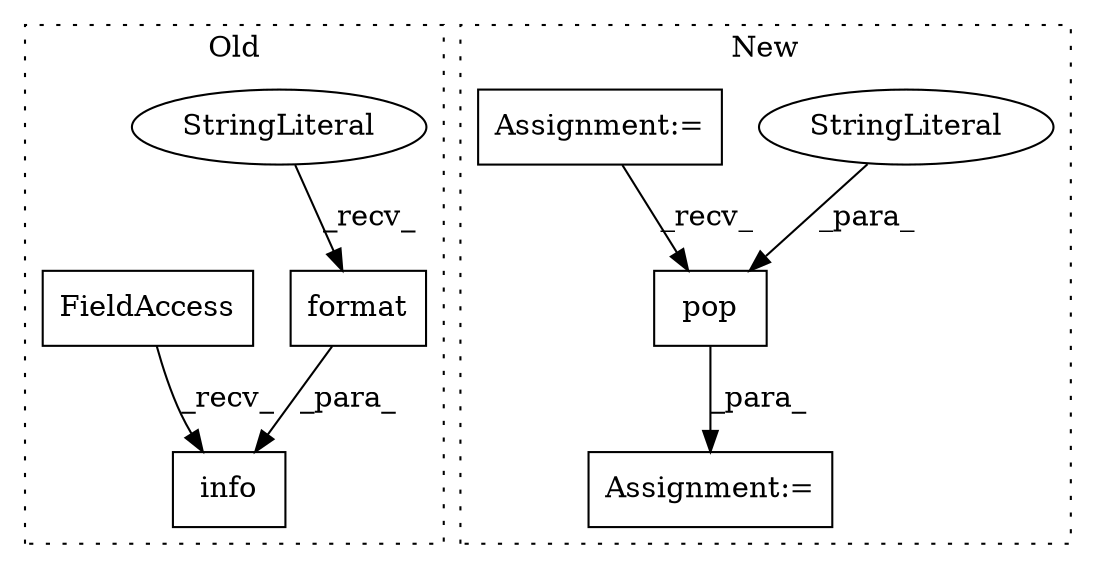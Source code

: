 digraph G {
subgraph cluster0 {
1 [label="format" a="32" s="6563,6632" l="12,1" shape="box"];
3 [label="StringLiteral" a="45" s="6472" l="90" shape="ellipse"];
7 [label="info" a="32" s="6467,6633" l="5,1" shape="box"];
8 [label="FieldAccess" a="22" s="6442" l="13" shape="box"];
label = "Old";
style="dotted";
}
subgraph cluster1 {
2 [label="pop" a="32" s="6906,6922" l="4,1" shape="box"];
4 [label="StringLiteral" a="45" s="6910" l="7" shape="ellipse"];
5 [label="Assignment:=" a="7" s="6898" l="1" shape="box"];
6 [label="Assignment:=" a="7" s="6331" l="6" shape="box"];
label = "New";
style="dotted";
}
1 -> 7 [label="_para_"];
2 -> 5 [label="_para_"];
3 -> 1 [label="_recv_"];
4 -> 2 [label="_para_"];
6 -> 2 [label="_recv_"];
8 -> 7 [label="_recv_"];
}